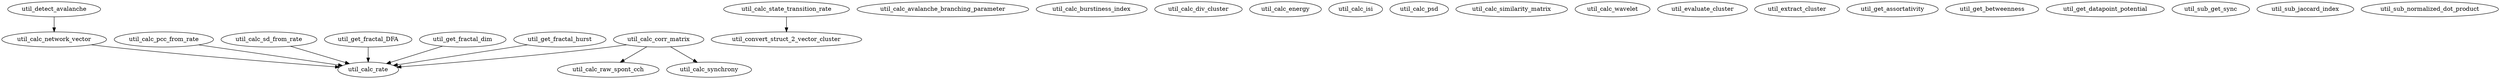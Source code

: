 /* Created by mdot for Matlab */
digraph m2html {
  util_calc_corr_matrix -> util_calc_rate;
  util_calc_corr_matrix -> util_calc_raw_spont_cch;
  util_calc_corr_matrix -> util_calc_synchrony;
  util_calc_network_vector -> util_calc_rate;
  util_calc_pcc_from_rate -> util_calc_rate;
  util_calc_sd_from_rate -> util_calc_rate;
  util_calc_state_transition_rate -> util_convert_struct_2_vector_cluster;
  util_detect_avalanche -> util_calc_network_vector;
  util_get_fractal_DFA -> util_calc_rate;
  util_get_fractal_dim -> util_calc_rate;
  util_get_fractal_hurst -> util_calc_rate;

  util_calc_avalanche_branching_parameter [URL="util_calc_avalanche_branching_parameter.html"];
  util_calc_burstiness_index [URL="util_calc_burstiness_index.html"];
  util_calc_corr_matrix [URL="util_calc_corr_matrix.html"];
  util_calc_div_cluster [URL="util_calc_div_cluster.html"];
  util_calc_energy [URL="util_calc_energy.html"];
  util_calc_isi [URL="util_calc_isi.html"];
  util_calc_network_vector [URL="util_calc_network_vector.html"];
  util_calc_pcc_from_rate [URL="util_calc_pcc_from_rate.html"];
  util_calc_psd [URL="util_calc_psd.html"];
  util_calc_rate [URL="util_calc_rate.html"];
  util_calc_raw_spont_cch [URL="util_calc_raw_spont_cch.html"];
  util_calc_sd_from_rate [URL="util_calc_sd_from_rate.html"];
  util_calc_similarity_matrix [URL="util_calc_similarity_matrix.html"];
  util_calc_state_transition_rate [URL="util_calc_state_transition_rate.html"];
  util_calc_synchrony [URL="util_calc_synchrony.html"];
  util_calc_wavelet [URL="util_calc_wavelet.html"];
  util_convert_struct_2_vector_cluster [URL="util_convert_struct_2_vector_cluster.html"];
  util_detect_avalanche [URL="util_detect_avalanche.html"];
  util_evaluate_cluster [URL="util_evaluate_cluster.html"];
  util_extract_cluster [URL="util_extract_cluster.html"];
  util_get_assortativity [URL="util_get_assortativity.html"];
  util_get_betweenness [URL="util_get_betweenness.html"];
  util_get_datapoint_potential [URL="util_get_datapoint_potential.html"];
  util_get_fractal_DFA [URL="util_get_fractal_DFA.html"];
  util_get_fractal_dim [URL="util_get_fractal_dim.html"];
  util_get_fractal_hurst [URL="util_get_fractal_hurst.html"];
  util_sub_get_sync [URL="util_sub_get_sync.html"];
  util_sub_jaccard_index [URL="util_sub_jaccard_index.html"];
  util_sub_normalized_dot_product [URL="util_sub_normalized_dot_product.html"];
}